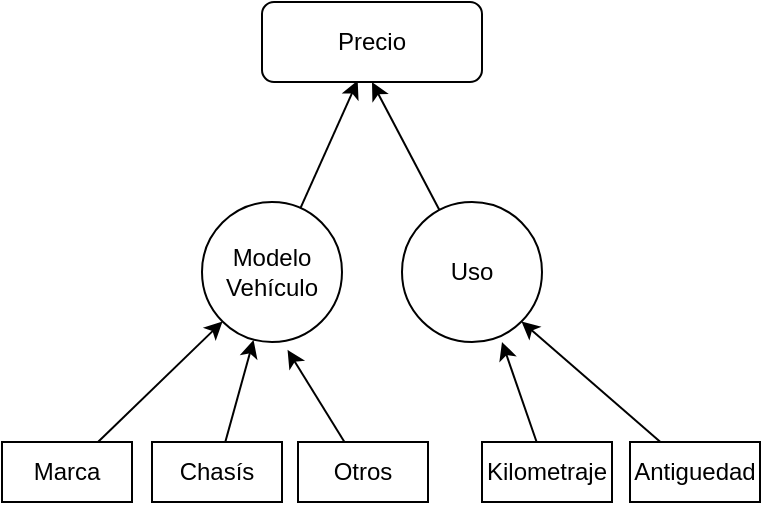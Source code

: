 <mxfile version="13.2.4" type="github"><diagram id="hS9vWJaOxkxcQp_kR5hi" name="Page-1"><mxGraphModel dx="1426" dy="722" grid="1" gridSize="10" guides="1" tooltips="1" connect="1" arrows="1" fold="1" page="1" pageScale="1" pageWidth="827" pageHeight="1169" background="#ffffff" math="0" shadow="0"><root><mxCell id="0"/><mxCell id="1" parent="0"/><mxCell id="17" style="edgeStyle=none;rounded=0;html=1;entryX=0.5;entryY=1;jettySize=auto;orthogonalLoop=1;" parent="1" source="5" target="7" edge="1"><mxGeometry relative="1" as="geometry"/></mxCell><mxCell id="5" value="Uso" style="ellipse;whiteSpace=wrap;html=1;" parent="1" vertex="1"><mxGeometry x="300" y="160" width="70" height="70" as="geometry"/></mxCell><mxCell id="20" style="edgeStyle=none;rounded=0;html=1;entryX=0.435;entryY=0.982;entryPerimeter=0;jettySize=auto;orthogonalLoop=1;" parent="1" source="6" target="7" edge="1"><mxGeometry relative="1" as="geometry"/></mxCell><mxCell id="6" value="Modelo&lt;br&gt;Vehículo" style="ellipse;whiteSpace=wrap;html=1;" parent="1" vertex="1"><mxGeometry x="200" y="160" width="70" height="70" as="geometry"/></mxCell><mxCell id="7" value="Precio" style="rounded=1;whiteSpace=wrap;html=1;" parent="1" vertex="1"><mxGeometry x="230" y="60" width="110" height="40" as="geometry"/></mxCell><mxCell id="34" style="edgeStyle=none;rounded=0;html=1;entryX=1;entryY=1;jettySize=auto;orthogonalLoop=1;" parent="1" source="21" target="5" edge="1"><mxGeometry relative="1" as="geometry"/></mxCell><mxCell id="21" value="Antiguedad" style="rounded=0;whiteSpace=wrap;html=1;" parent="1" vertex="1"><mxGeometry x="414" y="280" width="65" height="30" as="geometry"/></mxCell><mxCell id="33" style="edgeStyle=none;rounded=0;html=1;jettySize=auto;orthogonalLoop=1;" parent="1" source="22" edge="1"><mxGeometry relative="1" as="geometry"><mxPoint x="350" y="230" as="targetPoint"/></mxGeometry></mxCell><mxCell id="22" value="Kilometraje" style="rounded=0;whiteSpace=wrap;html=1;" parent="1" vertex="1"><mxGeometry x="340" y="280" width="65" height="30" as="geometry"/></mxCell><mxCell id="31" style="edgeStyle=none;rounded=0;html=1;entryX=0.368;entryY=0.985;entryPerimeter=0;jettySize=auto;orthogonalLoop=1;" parent="1" source="24" target="6" edge="1"><mxGeometry relative="1" as="geometry"/></mxCell><mxCell id="24" value="Chasís" style="rounded=0;whiteSpace=wrap;html=1;" parent="1" vertex="1"><mxGeometry x="175" y="280" width="65" height="30" as="geometry"/></mxCell><mxCell id="32" style="edgeStyle=none;rounded=0;html=1;entryX=0.611;entryY=1.056;entryPerimeter=0;jettySize=auto;orthogonalLoop=1;" parent="1" source="25" target="6" edge="1"><mxGeometry relative="1" as="geometry"/></mxCell><mxCell id="25" value="Otros" style="rounded=0;whiteSpace=wrap;html=1;" parent="1" vertex="1"><mxGeometry x="248" y="280" width="65" height="30" as="geometry"/></mxCell><mxCell id="30" style="edgeStyle=none;rounded=0;html=1;entryX=0;entryY=1;jettySize=auto;orthogonalLoop=1;" parent="1" source="26" target="6" edge="1"><mxGeometry relative="1" as="geometry"/></mxCell><mxCell id="26" value="Marca" style="rounded=0;whiteSpace=wrap;html=1;" parent="1" vertex="1"><mxGeometry x="100" y="280" width="65" height="30" as="geometry"/></mxCell><mxCell id="29" style="edgeStyle=none;rounded=0;html=1;exitX=0.5;exitY=1;jettySize=auto;orthogonalLoop=1;" parent="1" source="5" target="5" edge="1"><mxGeometry relative="1" as="geometry"/></mxCell></root></mxGraphModel></diagram></mxfile>